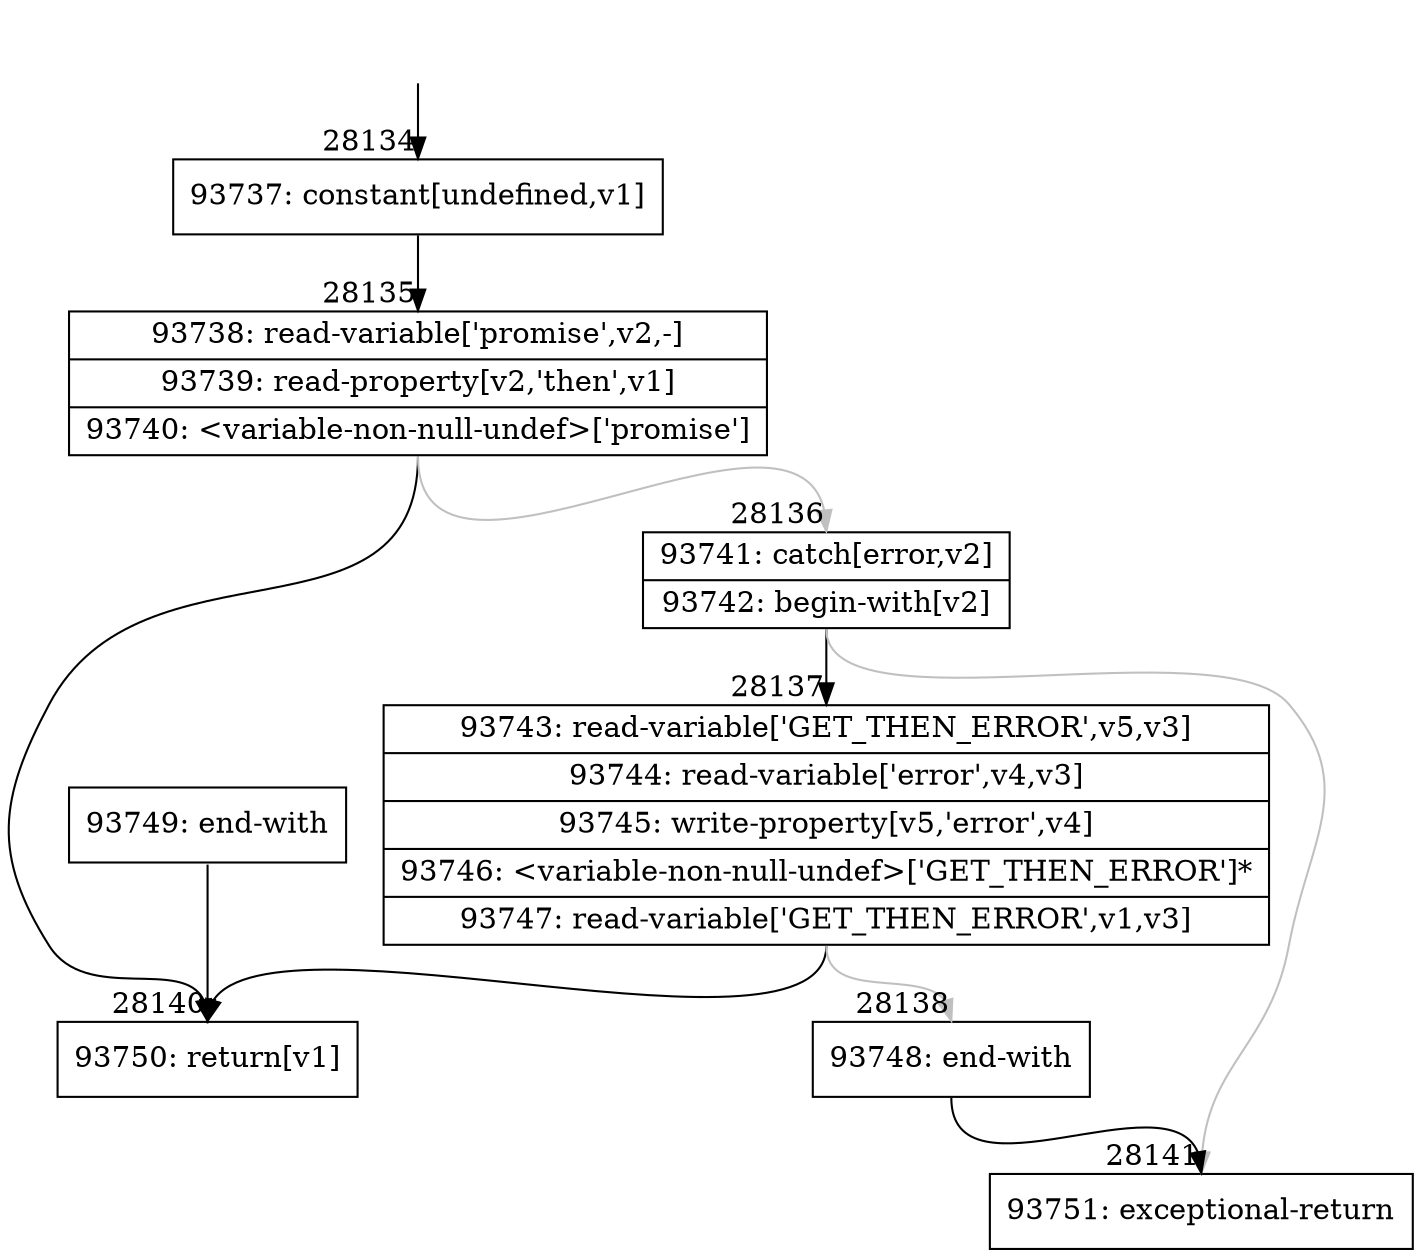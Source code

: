 digraph {
rankdir="TD"
BB_entry2463[shape=none,label=""];
BB_entry2463 -> BB28134 [tailport=s, headport=n, headlabel="    28134"]
BB28134 [shape=record label="{93737: constant[undefined,v1]}" ] 
BB28134 -> BB28135 [tailport=s, headport=n, headlabel="      28135"]
BB28135 [shape=record label="{93738: read-variable['promise',v2,-]|93739: read-property[v2,'then',v1]|93740: \<variable-non-null-undef\>['promise']}" ] 
BB28135 -> BB28140 [tailport=s, headport=n, headlabel="      28140"]
BB28135 -> BB28136 [tailport=s, headport=n, color=gray, headlabel="      28136"]
BB28136 [shape=record label="{93741: catch[error,v2]|93742: begin-with[v2]}" ] 
BB28136 -> BB28137 [tailport=s, headport=n, headlabel="      28137"]
BB28136 -> BB28141 [tailport=s, headport=n, color=gray, headlabel="      28141"]
BB28137 [shape=record label="{93743: read-variable['GET_THEN_ERROR',v5,v3]|93744: read-variable['error',v4,v3]|93745: write-property[v5,'error',v4]|93746: \<variable-non-null-undef\>['GET_THEN_ERROR']*|93747: read-variable['GET_THEN_ERROR',v1,v3]}" ] 
BB28137 -> BB28140 [tailport=s, headport=n]
BB28137 -> BB28138 [tailport=s, headport=n, color=gray, headlabel="      28138"]
BB28138 [shape=record label="{93748: end-with}" ] 
BB28138 -> BB28141 [tailport=s, headport=n]
BB28139 [shape=record label="{93749: end-with}" ] 
BB28139 -> BB28140 [tailport=s, headport=n]
BB28140 [shape=record label="{93750: return[v1]}" ] 
BB28141 [shape=record label="{93751: exceptional-return}" ] 
//#$~ 50377
}
